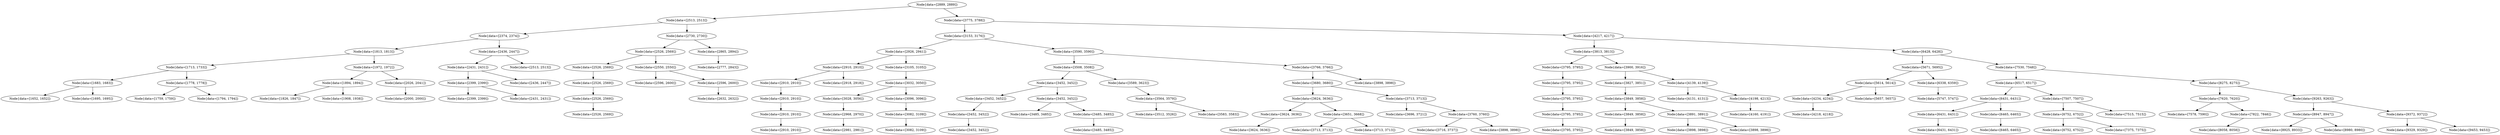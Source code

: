 digraph G{
792294293 [label="Node{data=[2889, 2889]}"]
792294293 -> 1460731103
1460731103 [label="Node{data=[2513, 2513]}"]
1460731103 -> 84709438
84709438 [label="Node{data=[2374, 2374]}"]
84709438 -> 129586281
129586281 [label="Node{data=[1813, 1813]}"]
129586281 -> 1668819664
1668819664 [label="Node{data=[1713, 1733]}"]
1668819664 -> 870241380
870241380 [label="Node{data=[1683, 1683]}"]
870241380 -> 1387413313
1387413313 [label="Node{data=[1652, 1652]}"]
870241380 -> 526721890
526721890 [label="Node{data=[1695, 1695]}"]
1668819664 -> 1038722292
1038722292 [label="Node{data=[1778, 1778]}"]
1038722292 -> 2018589401
2018589401 [label="Node{data=[1759, 1759]}"]
1038722292 -> 995773093
995773093 [label="Node{data=[1794, 1794]}"]
129586281 -> 219283615
219283615 [label="Node{data=[1972, 1972]}"]
219283615 -> 2100087757
2100087757 [label="Node{data=[1894, 1894]}"]
2100087757 -> 207266115
207266115 [label="Node{data=[1826, 1847]}"]
2100087757 -> 1706872079
1706872079 [label="Node{data=[1908, 1938]}"]
219283615 -> 2016886751
2016886751 [label="Node{data=[2026, 2041]}"]
2016886751 -> 1675551159
1675551159 [label="Node{data=[2000, 2000]}"]
84709438 -> 978785334
978785334 [label="Node{data=[2436, 2447]}"]
978785334 -> 964719302
964719302 [label="Node{data=[2431, 2431]}"]
964719302 -> 2022210542
2022210542 [label="Node{data=[2399, 2399]}"]
2022210542 -> 1817177617
1817177617 [label="Node{data=[2399, 2399]}"]
2022210542 -> 1849401610
1849401610 [label="Node{data=[2431, 2431]}"]
964719302 -> 1410857033
1410857033 [label="Node{data=[2436, 2447]}"]
978785334 -> 1878765102
1878765102 [label="Node{data=[2513, 2513]}"]
1460731103 -> 2086136486
2086136486 [label="Node{data=[2730, 2730]}"]
2086136486 -> 1339500503
1339500503 [label="Node{data=[2526, 2569]}"]
1339500503 -> 619273172
619273172 [label="Node{data=[2526, 2569]}"]
619273172 -> 374410169
374410169 [label="Node{data=[2526, 2569]}"]
374410169 -> 1435554063
1435554063 [label="Node{data=[2526, 2569]}"]
1435554063 -> 588234229
588234229 [label="Node{data=[2526, 2569]}"]
1339500503 -> 1297507771
1297507771 [label="Node{data=[2550, 2550]}"]
1297507771 -> 1405399915
1405399915 [label="Node{data=[2596, 2600]}"]
1297507771 -> 9373877
9373877 [label="Node{data=[2596, 2600]}"]
9373877 -> 1588723012
1588723012 [label="Node{data=[2632, 2632]}"]
2086136486 -> 548675732
548675732 [label="Node{data=[2865, 2894]}"]
548675732 -> 1453162498
1453162498 [label="Node{data=[2777, 2843]}"]
792294293 -> 774893764
774893764 [label="Node{data=[3775, 3788]}"]
774893764 -> 2133156760
2133156760 [label="Node{data=[3153, 3176]}"]
2133156760 -> 2123648104
2123648104 [label="Node{data=[2926, 2941]}"]
2123648104 -> 1144217128
1144217128 [label="Node{data=[2910, 2910]}"]
1144217128 -> 357253050
357253050 [label="Node{data=[2910, 2910]}"]
357253050 -> 1101440808
1101440808 [label="Node{data=[2910, 2910]}"]
1101440808 -> 487408760
487408760 [label="Node{data=[2910, 2910]}"]
487408760 -> 1133612015
1133612015 [label="Node{data=[2910, 2910]}"]
1144217128 -> 258722504
258722504 [label="Node{data=[2918, 2918]}"]
2123648104 -> 2063639530
2063639530 [label="Node{data=[3105, 3105]}"]
2063639530 -> 215549558
215549558 [label="Node{data=[3032, 3050]}"]
215549558 -> 1129851633
1129851633 [label="Node{data=[3028, 3056]}"]
1129851633 -> 313820632
313820632 [label="Node{data=[2968, 2970]}"]
313820632 -> 1825926039
1825926039 [label="Node{data=[2981, 2981]}"]
215549558 -> 679164621
679164621 [label="Node{data=[3096, 3096]}"]
679164621 -> 712413841
712413841 [label="Node{data=[3082, 3109]}"]
712413841 -> 475678786
475678786 [label="Node{data=[3082, 3109]}"]
2133156760 -> 1528037773
1528037773 [label="Node{data=[3590, 3590]}"]
1528037773 -> 709424496
709424496 [label="Node{data=[3508, 3508]}"]
709424496 -> 875829426
875829426 [label="Node{data=[3452, 3452]}"]
875829426 -> 2053266990
2053266990 [label="Node{data=[3452, 3452]}"]
2053266990 -> 25239686
25239686 [label="Node{data=[3452, 3452]}"]
25239686 -> 1821353651
1821353651 [label="Node{data=[3452, 3452]}"]
875829426 -> 2028655128
2028655128 [label="Node{data=[3452, 3452]}"]
2028655128 -> 269578245
269578245 [label="Node{data=[3485, 3485]}"]
2028655128 -> 404551569
404551569 [label="Node{data=[3485, 3485]}"]
404551569 -> 163016735
163016735 [label="Node{data=[3485, 3485]}"]
709424496 -> 660805923
660805923 [label="Node{data=[3589, 3623]}"]
660805923 -> 1021953170
1021953170 [label="Node{data=[3564, 3579]}"]
1021953170 -> 1136004321
1136004321 [label="Node{data=[3512, 3526]}"]
1021953170 -> 1899215616
1899215616 [label="Node{data=[3583, 3583]}"]
1528037773 -> 1311116804
1311116804 [label="Node{data=[3766, 3766]}"]
1311116804 -> 1008311814
1008311814 [label="Node{data=[3680, 3680]}"]
1008311814 -> 1329290336
1329290336 [label="Node{data=[3624, 3636]}"]
1329290336 -> 599524668
599524668 [label="Node{data=[3624, 3636]}"]
599524668 -> 1570011489
1570011489 [label="Node{data=[3624, 3636]}"]
1329290336 -> 755840379
755840379 [label="Node{data=[3651, 3668]}"]
755840379 -> 943764710
943764710 [label="Node{data=[3713, 3713]}"]
755840379 -> 2065093431
2065093431 [label="Node{data=[3713, 3713]}"]
1008311814 -> 95941189
95941189 [label="Node{data=[3713, 3713]}"]
95941189 -> 1096132965
1096132965 [label="Node{data=[3696, 3721]}"]
95941189 -> 2081411629
2081411629 [label="Node{data=[3760, 3760]}"]
2081411629 -> 827144688
827144688 [label="Node{data=[3716, 3737]}"]
2081411629 -> 189976646
189976646 [label="Node{data=[3898, 3898]}"]
1311116804 -> 1730174664
1730174664 [label="Node{data=[3898, 3898]}"]
774893764 -> 1706845883
1706845883 [label="Node{data=[4217, 4217]}"]
1706845883 -> 1038500165
1038500165 [label="Node{data=[3813, 3813]}"]
1038500165 -> 539719263
539719263 [label="Node{data=[3795, 3795]}"]
539719263 -> 1159248524
1159248524 [label="Node{data=[3795, 3795]}"]
1159248524 -> 1134007594
1134007594 [label="Node{data=[3795, 3795]}"]
1134007594 -> 1282672756
1282672756 [label="Node{data=[3795, 3795]}"]
1282672756 -> 932578859
932578859 [label="Node{data=[3795, 3795]}"]
1038500165 -> 928646799
928646799 [label="Node{data=[3900, 3916]}"]
928646799 -> 1209789323
1209789323 [label="Node{data=[3827, 3851]}"]
1209789323 -> 608202068
608202068 [label="Node{data=[3849, 3858]}"]
608202068 -> 601915561
601915561 [label="Node{data=[3849, 3858]}"]
601915561 -> 1156154404
1156154404 [label="Node{data=[3849, 3858]}"]
608202068 -> 1404659841
1404659841 [label="Node{data=[3891, 3891]}"]
1404659841 -> 1949603183
1949603183 [label="Node{data=[3898, 3898]}"]
1404659841 -> 1400288904
1400288904 [label="Node{data=[3898, 3898]}"]
928646799 -> 1530314854
1530314854 [label="Node{data=[4139, 4139]}"]
1530314854 -> 1137923809
1137923809 [label="Node{data=[4131, 4131]}"]
1530314854 -> 329002009
329002009 [label="Node{data=[4198, 4213]}"]
329002009 -> 1966606868
1966606868 [label="Node{data=[4160, 4191]}"]
1706845883 -> 417386789
417386789 [label="Node{data=[6428, 6428]}"]
417386789 -> 1096673414
1096673414 [label="Node{data=[5671, 5695]}"]
1096673414 -> 869525584
869525584 [label="Node{data=[5614, 5614]}"]
869525584 -> 109984916
109984916 [label="Node{data=[4234, 4234]}"]
109984916 -> 419019929
419019929 [label="Node{data=[4218, 4218]}"]
869525584 -> 919498456
919498456 [label="Node{data=[5657, 5657]}"]
1096673414 -> 443777337
443777337 [label="Node{data=[6338, 6359]}"]
443777337 -> 1844339839
1844339839 [label="Node{data=[5747, 5747]}"]
417386789 -> 950403119
950403119 [label="Node{data=[7530, 7548]}"]
950403119 -> 2111508813
2111508813 [label="Node{data=[6517, 6517]}"]
2111508813 -> 2074557830
2074557830 [label="Node{data=[6431, 6431]}"]
2074557830 -> 1702130449
1702130449 [label="Node{data=[6431, 6431]}"]
1702130449 -> 1843114216
1843114216 [label="Node{data=[6431, 6431]}"]
2074557830 -> 1219462503
1219462503 [label="Node{data=[6465, 6465]}"]
1219462503 -> 170318585
170318585 [label="Node{data=[6465, 6465]}"]
2111508813 -> 1284295767
1284295767 [label="Node{data=[7507, 7507]}"]
1284295767 -> 2095081950
2095081950 [label="Node{data=[6752, 6752]}"]
2095081950 -> 1221615512
1221615512 [label="Node{data=[6752, 6752]}"]
2095081950 -> 1948099945
1948099945 [label="Node{data=[7375, 7375]}"]
1284295767 -> 1591288265
1591288265 [label="Node{data=[7515, 7515]}"]
950403119 -> 554175829
554175829 [label="Node{data=[8275, 8275]}"]
554175829 -> 1802414707
1802414707 [label="Node{data=[7620, 7620]}"]
1802414707 -> 1916890266
1916890266 [label="Node{data=[7578, 7590]}"]
1802414707 -> 1703005298
1703005298 [label="Node{data=[7822, 7846]}"]
1703005298 -> 67245874
67245874 [label="Node{data=[8058, 8058]}"]
554175829 -> 446765299
446765299 [label="Node{data=[9263, 9263]}"]
446765299 -> 1669173889
1669173889 [label="Node{data=[8947, 8947]}"]
1669173889 -> 141828288
141828288 [label="Node{data=[8925, 8933]}"]
1669173889 -> 484117883
484117883 [label="Node{data=[8980, 8980]}"]
446765299 -> 238024851
238024851 [label="Node{data=[9372, 9372]}"]
238024851 -> 21596749
21596749 [label="Node{data=[9329, 9329]}"]
238024851 -> 672319620
672319620 [label="Node{data=[9453, 9453]}"]
}